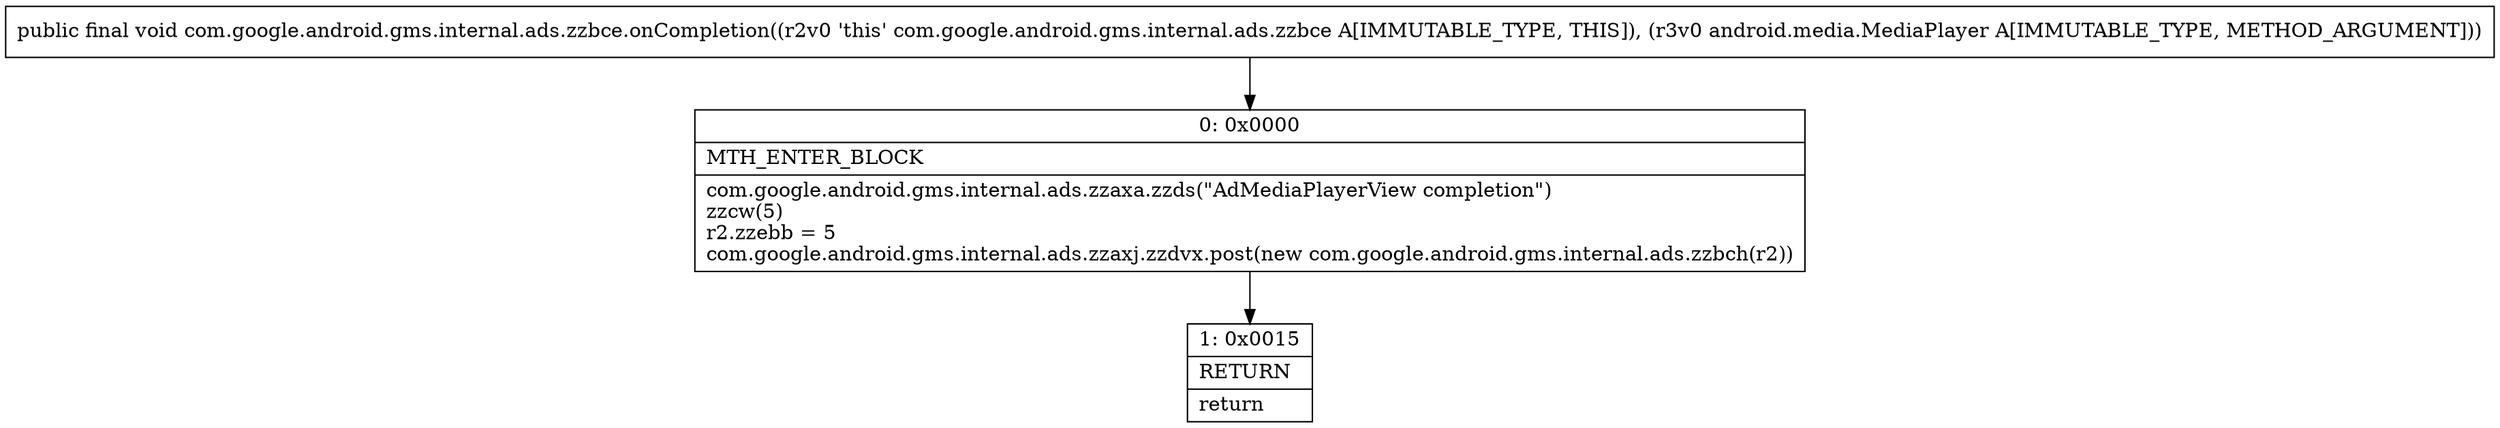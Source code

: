 digraph "CFG forcom.google.android.gms.internal.ads.zzbce.onCompletion(Landroid\/media\/MediaPlayer;)V" {
Node_0 [shape=record,label="{0\:\ 0x0000|MTH_ENTER_BLOCK\l|com.google.android.gms.internal.ads.zzaxa.zzds(\"AdMediaPlayerView completion\")\lzzcw(5)\lr2.zzebb = 5\lcom.google.android.gms.internal.ads.zzaxj.zzdvx.post(new com.google.android.gms.internal.ads.zzbch(r2))\l}"];
Node_1 [shape=record,label="{1\:\ 0x0015|RETURN\l|return\l}"];
MethodNode[shape=record,label="{public final void com.google.android.gms.internal.ads.zzbce.onCompletion((r2v0 'this' com.google.android.gms.internal.ads.zzbce A[IMMUTABLE_TYPE, THIS]), (r3v0 android.media.MediaPlayer A[IMMUTABLE_TYPE, METHOD_ARGUMENT])) }"];
MethodNode -> Node_0;
Node_0 -> Node_1;
}

